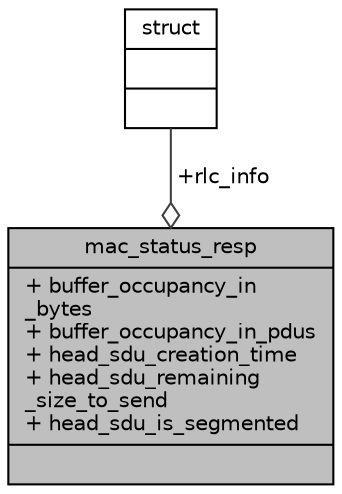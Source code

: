digraph "mac_status_resp"
{
 // LATEX_PDF_SIZE
  edge [fontname="Helvetica",fontsize="10",labelfontname="Helvetica",labelfontsize="10"];
  node [fontname="Helvetica",fontsize="10",shape=record];
  Node1 [label="{mac_status_resp\n|+ buffer_occupancy_in\l_bytes\l+ buffer_occupancy_in_pdus\l+ head_sdu_creation_time\l+ head_sdu_remaining\l_size_to_send\l+ head_sdu_is_segmented\l|}",height=0.2,width=0.4,color="black", fillcolor="grey75", style="filled", fontcolor="black",tooltip="MAC-STATUS-Resp primitive enables RLC to acknowledge a MAC-STATUS-Ind. It is possible that RLC would ..."];
  Node2 -> Node1 [color="grey25",fontsize="10",style="solid",label=" +rlc_info" ,arrowhead="odiamond",fontname="Helvetica"];
  Node2 [label="{struct\n||}",height=0.2,width=0.4,color="black", fillcolor="white", style="filled",URL="$structstruct.html",tooltip="holds vehicle id and initial pointer to the head of the linked list in hastable"];
}
